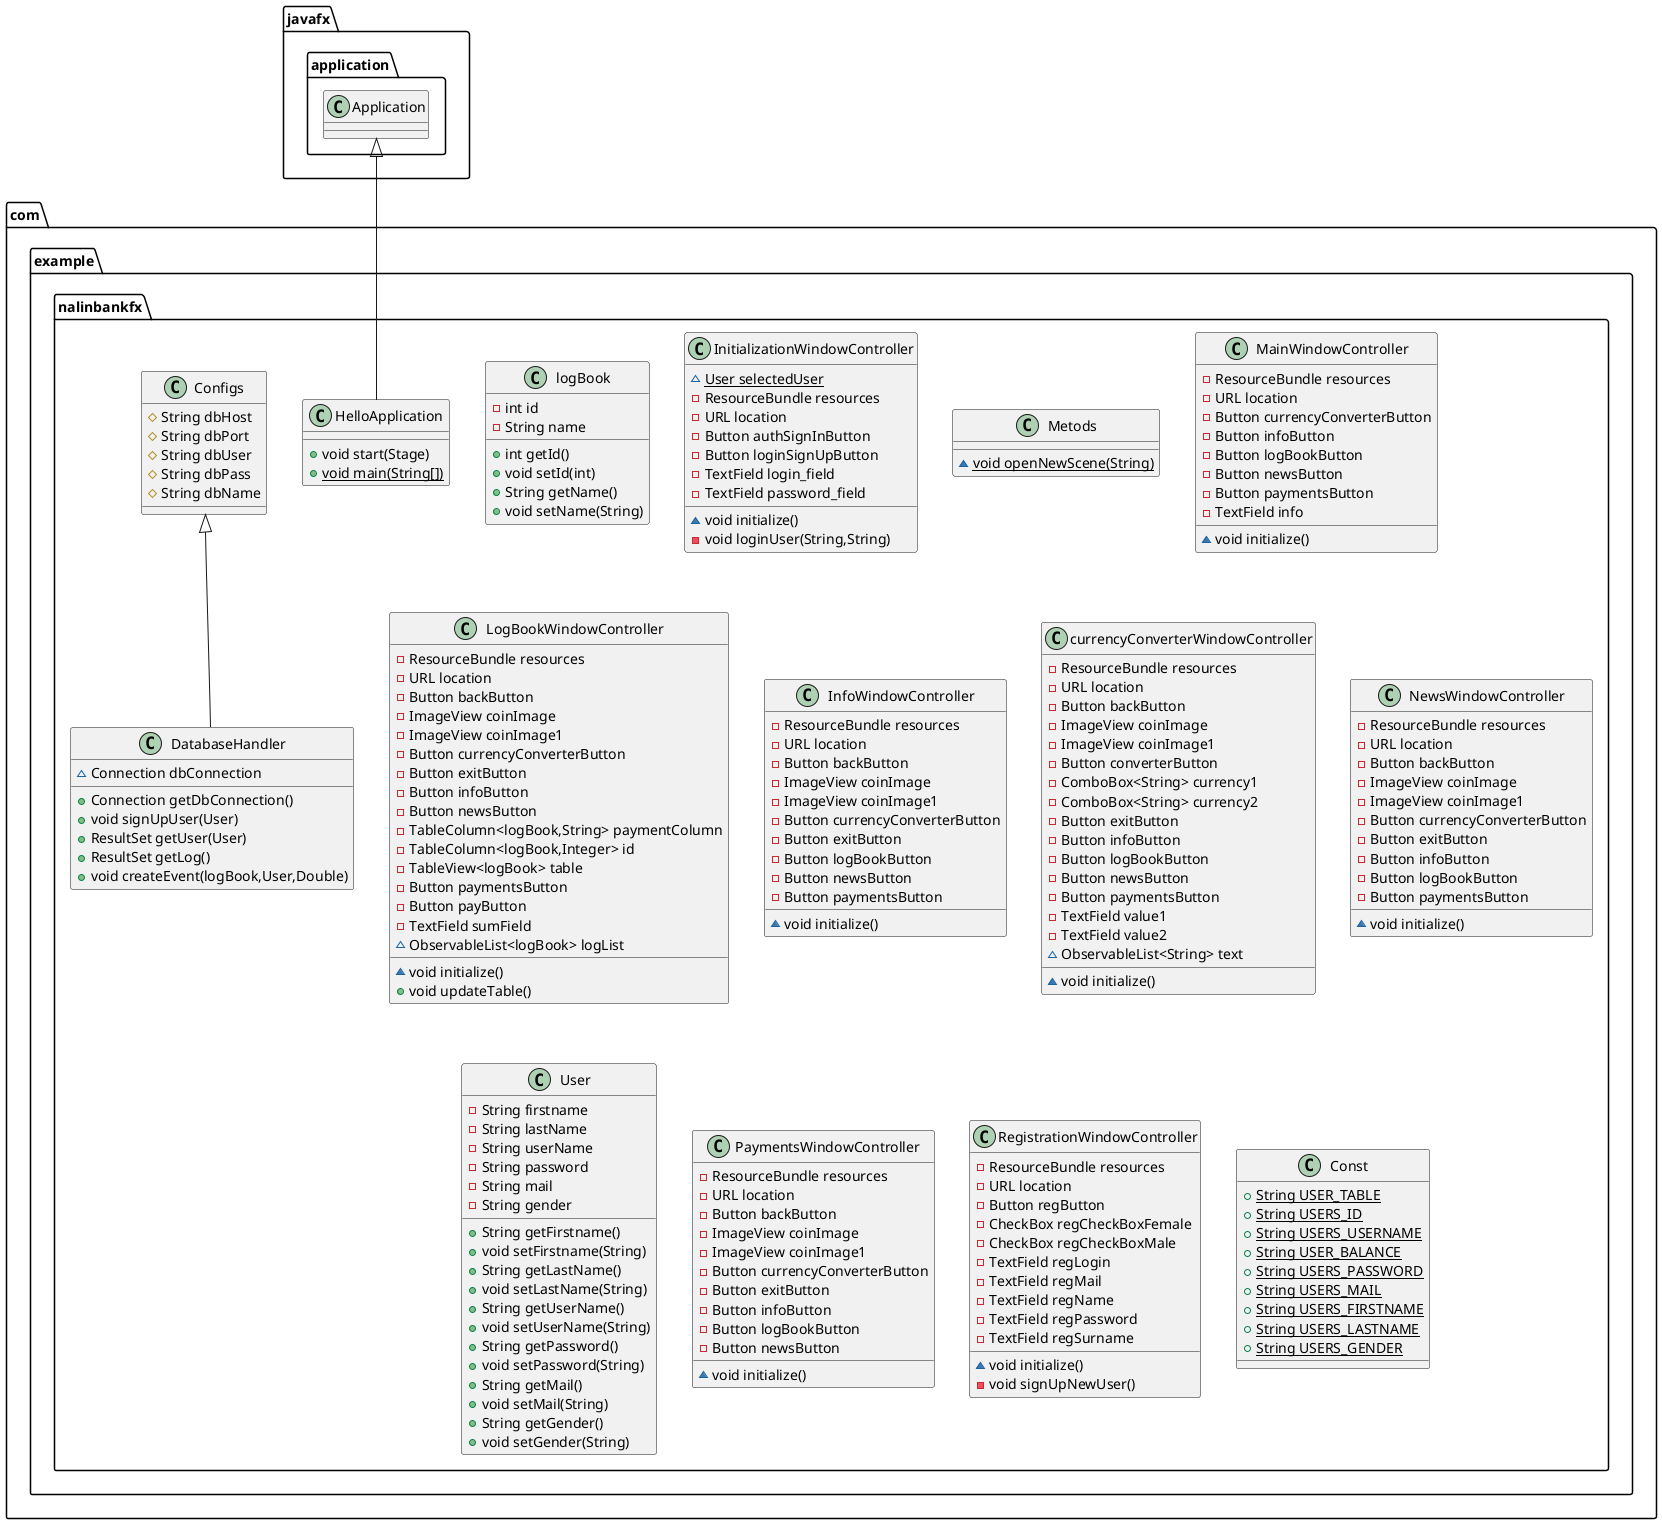 @startuml
class com.example.nalinbankfx.logBook {
- int id
- String name
+ int getId()
+ void setId(int)
+ String getName()
+ void setName(String)
}
class com.example.nalinbankfx.InitializationWindowController {
~ {static} User selectedUser
- ResourceBundle resources
- URL location
- Button authSignInButton
- Button loginSignUpButton
- TextField login_field
- TextField password_field
~ void initialize()
- void loginUser(String,String)
}
class com.example.nalinbankfx.Metods {
~ {static} void openNewScene(String)
}
class com.example.nalinbankfx.MainWindowController {
- ResourceBundle resources
- URL location
- Button currencyСonverterButton
- Button infoButton
- Button logBookButton
- Button newsButton
- Button paymentsButton
- TextField info
~ void initialize()
}
class com.example.nalinbankfx.LogBookWindowController {
- ResourceBundle resources
- URL location
- Button backButton
- ImageView coinImage
- ImageView coinImage1
- Button currencyСonverterButton
- Button exitButton
- Button infoButton
- Button newsButton
- TableColumn<logBook,String> paymentColumn
- TableColumn<logBook,Integer> id
- TableView<logBook> table
- Button paymentsButton
- Button payButton
- TextField sumField
~ ObservableList<logBook> logList
~ void initialize()
+ void updateTable()
}
class com.example.nalinbankfx.InfoWindowController {
- ResourceBundle resources
- URL location
- Button backButton
- ImageView coinImage
- ImageView coinImage1
- Button currencyСonverterButton
- Button exitButton
- Button logBookButton
- Button newsButton
- Button paymentsButton
~ void initialize()
}
class com.example.nalinbankfx.HelloApplication {
+ void start(Stage)
+ {static} void main(String[])
}
class com.example.nalinbankfx.currencyConverterWindowController {
- ResourceBundle resources
- URL location
- Button backButton
- ImageView coinImage
- ImageView coinImage1
- Button converterButton
- ComboBox<String> currency1
- ComboBox<String> currency2
- Button exitButton
- Button infoButton
- Button logBookButton
- Button newsButton
- Button paymentsButton
- TextField value1
- TextField value2
~ ObservableList<String> text
~ void initialize()
}
class com.example.nalinbankfx.NewsWindowController {
- ResourceBundle resources
- URL location
- Button backButton
- ImageView coinImage
- ImageView coinImage1
- Button currencyСonverterButton
- Button exitButton
- Button infoButton
- Button logBookButton
- Button paymentsButton
~ void initialize()
}
class com.example.nalinbankfx.DatabaseHandler {
~ Connection dbConnection
+ Connection getDbConnection()
+ void signUpUser(User)
+ ResultSet getUser(User)
+ ResultSet getLog()
+ void createEvent(logBook,User,Double)
}
class com.example.nalinbankfx.User {
- String firstname
- String lastName
- String userName
- String password
- String mail
- String gender
+ String getFirstname()
+ void setFirstname(String)
+ String getLastName()
+ void setLastName(String)
+ String getUserName()
+ void setUserName(String)
+ String getPassword()
+ void setPassword(String)
+ String getMail()
+ void setMail(String)
+ String getGender()
+ void setGender(String)
}
class com.example.nalinbankfx.PaymentsWindowController {
- ResourceBundle resources
- URL location
- Button backButton
- ImageView coinImage
- ImageView coinImage1
- Button currencyСonverterButton
- Button exitButton
- Button infoButton
- Button logBookButton
- Button newsButton
~ void initialize()
}
class com.example.nalinbankfx.Configs {
# String dbHost
# String dbPort
# String dbUser
# String dbPass
# String dbName
}
class com.example.nalinbankfx.RegistrationWindowController {
- ResourceBundle resources
- URL location
- Button regButton
- CheckBox regCheckBoxFemale
- CheckBox regCheckBoxMale
- TextField regLogin
- TextField regMail
- TextField regName
- TextField regPassword
- TextField regSurname
~ void initialize()
- void signUpNewUser()
}
class com.example.nalinbankfx.Const {
+ {static} String USER_TABLE
+ {static} String USERS_ID
+ {static} String USERS_USERNAME
+ {static} String USER_BALANCE
+ {static} String USERS_PASSWORD
+ {static} String USERS_MAIL
+ {static} String USERS_FIRSTNAME
+ {static} String USERS_LASTNAME
+ {static} String USERS_GENDER
}


javafx.application.Application <|-- com.example.nalinbankfx.HelloApplication
com.example.nalinbankfx.Configs <|-- com.example.nalinbankfx.DatabaseHandler
@enduml